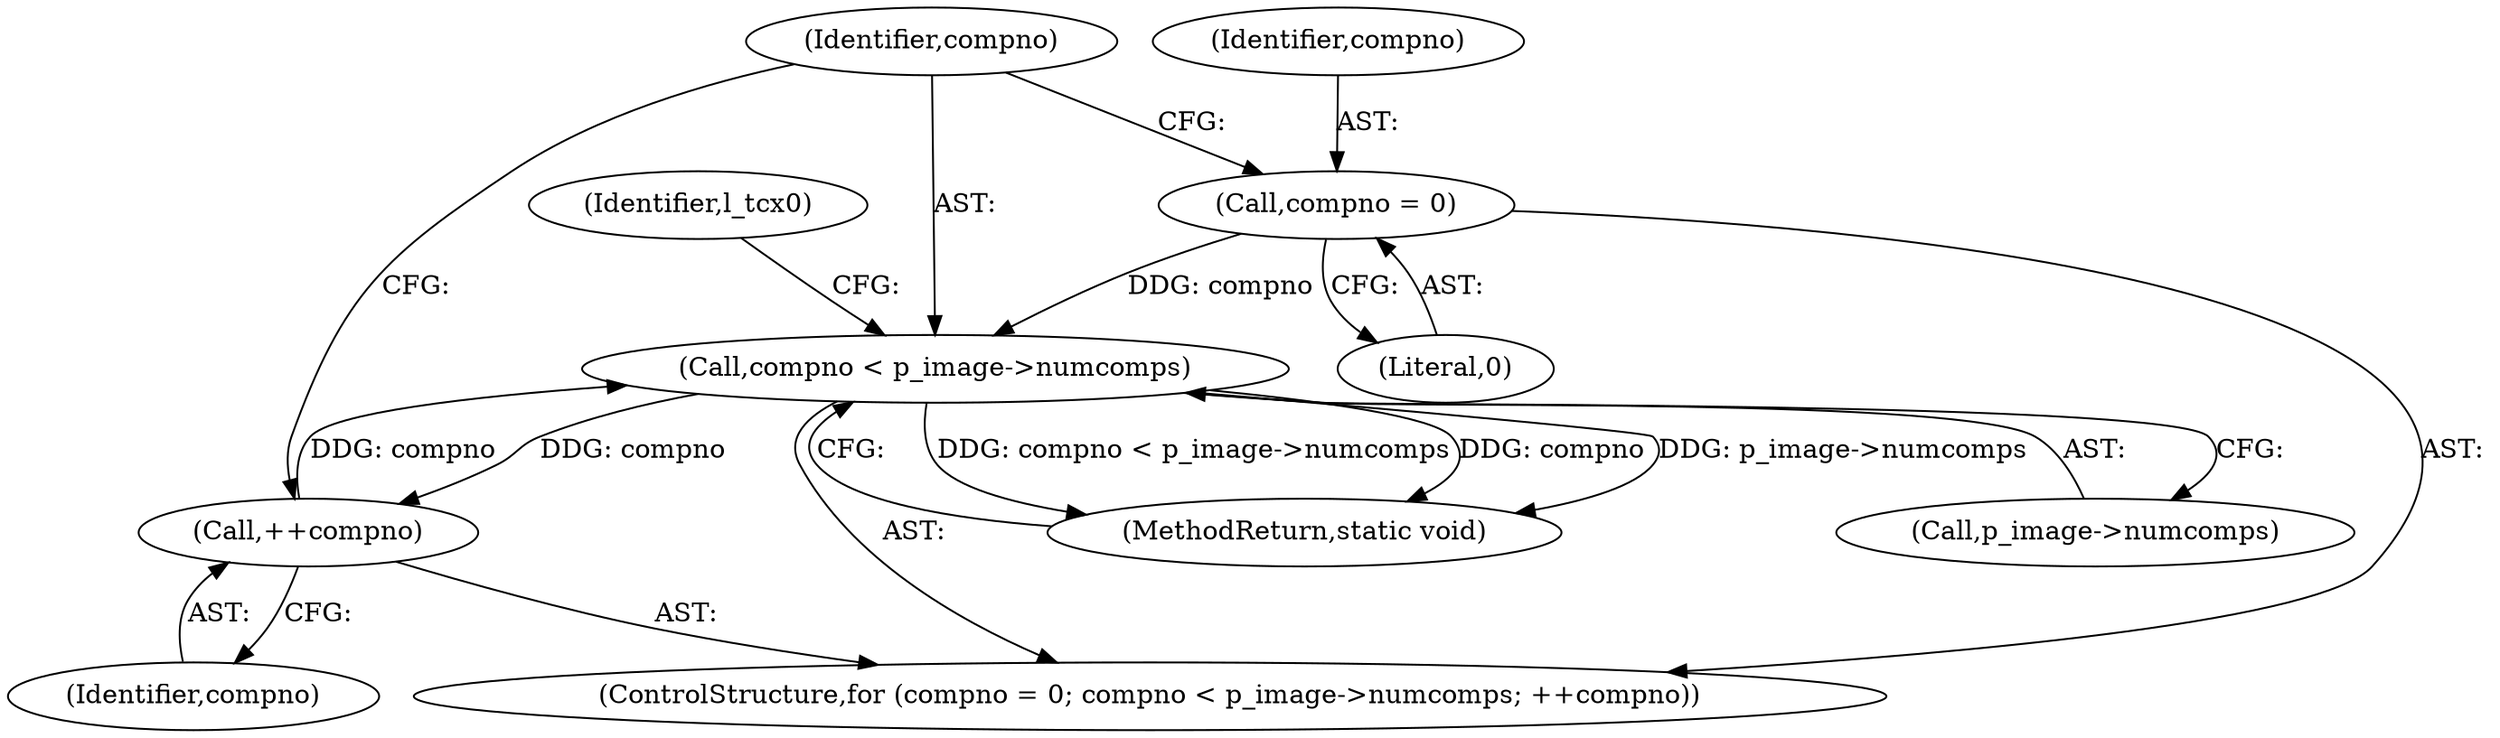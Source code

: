 digraph "0_openjpeg_c58df149900df862806d0e892859b41115875845@pointer" {
"1000298" [label="(Call,compno < p_image->numcomps)"];
"1000303" [label="(Call,++compno)"];
"1000298" [label="(Call,compno < p_image->numcomps)"];
"1000295" [label="(Call,compno = 0)"];
"1000298" [label="(Call,compno < p_image->numcomps)"];
"1000303" [label="(Call,++compno)"];
"1000295" [label="(Call,compno = 0)"];
"1000297" [label="(Literal,0)"];
"1000574" [label="(MethodReturn,static void)"];
"1000325" [label="(Identifier,l_tcx0)"];
"1000296" [label="(Identifier,compno)"];
"1000294" [label="(ControlStructure,for (compno = 0; compno < p_image->numcomps; ++compno))"];
"1000300" [label="(Call,p_image->numcomps)"];
"1000304" [label="(Identifier,compno)"];
"1000299" [label="(Identifier,compno)"];
"1000298" -> "1000294"  [label="AST: "];
"1000298" -> "1000300"  [label="CFG: "];
"1000299" -> "1000298"  [label="AST: "];
"1000300" -> "1000298"  [label="AST: "];
"1000325" -> "1000298"  [label="CFG: "];
"1000574" -> "1000298"  [label="CFG: "];
"1000298" -> "1000574"  [label="DDG: compno < p_image->numcomps"];
"1000298" -> "1000574"  [label="DDG: compno"];
"1000298" -> "1000574"  [label="DDG: p_image->numcomps"];
"1000303" -> "1000298"  [label="DDG: compno"];
"1000295" -> "1000298"  [label="DDG: compno"];
"1000298" -> "1000303"  [label="DDG: compno"];
"1000303" -> "1000294"  [label="AST: "];
"1000303" -> "1000304"  [label="CFG: "];
"1000304" -> "1000303"  [label="AST: "];
"1000299" -> "1000303"  [label="CFG: "];
"1000295" -> "1000294"  [label="AST: "];
"1000295" -> "1000297"  [label="CFG: "];
"1000296" -> "1000295"  [label="AST: "];
"1000297" -> "1000295"  [label="AST: "];
"1000299" -> "1000295"  [label="CFG: "];
}
